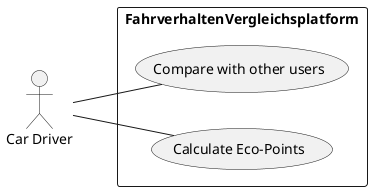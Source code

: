 @startuml
left to right direction
actor "Car Driver" as cd
rectangle FahrverhaltenVergleichsplatform {
  usecase "Compare with other users" as UC1
  usecase "Calculate Eco-Points" as UC2
}
cd -- UC1
cd -- UC2
@enduml

